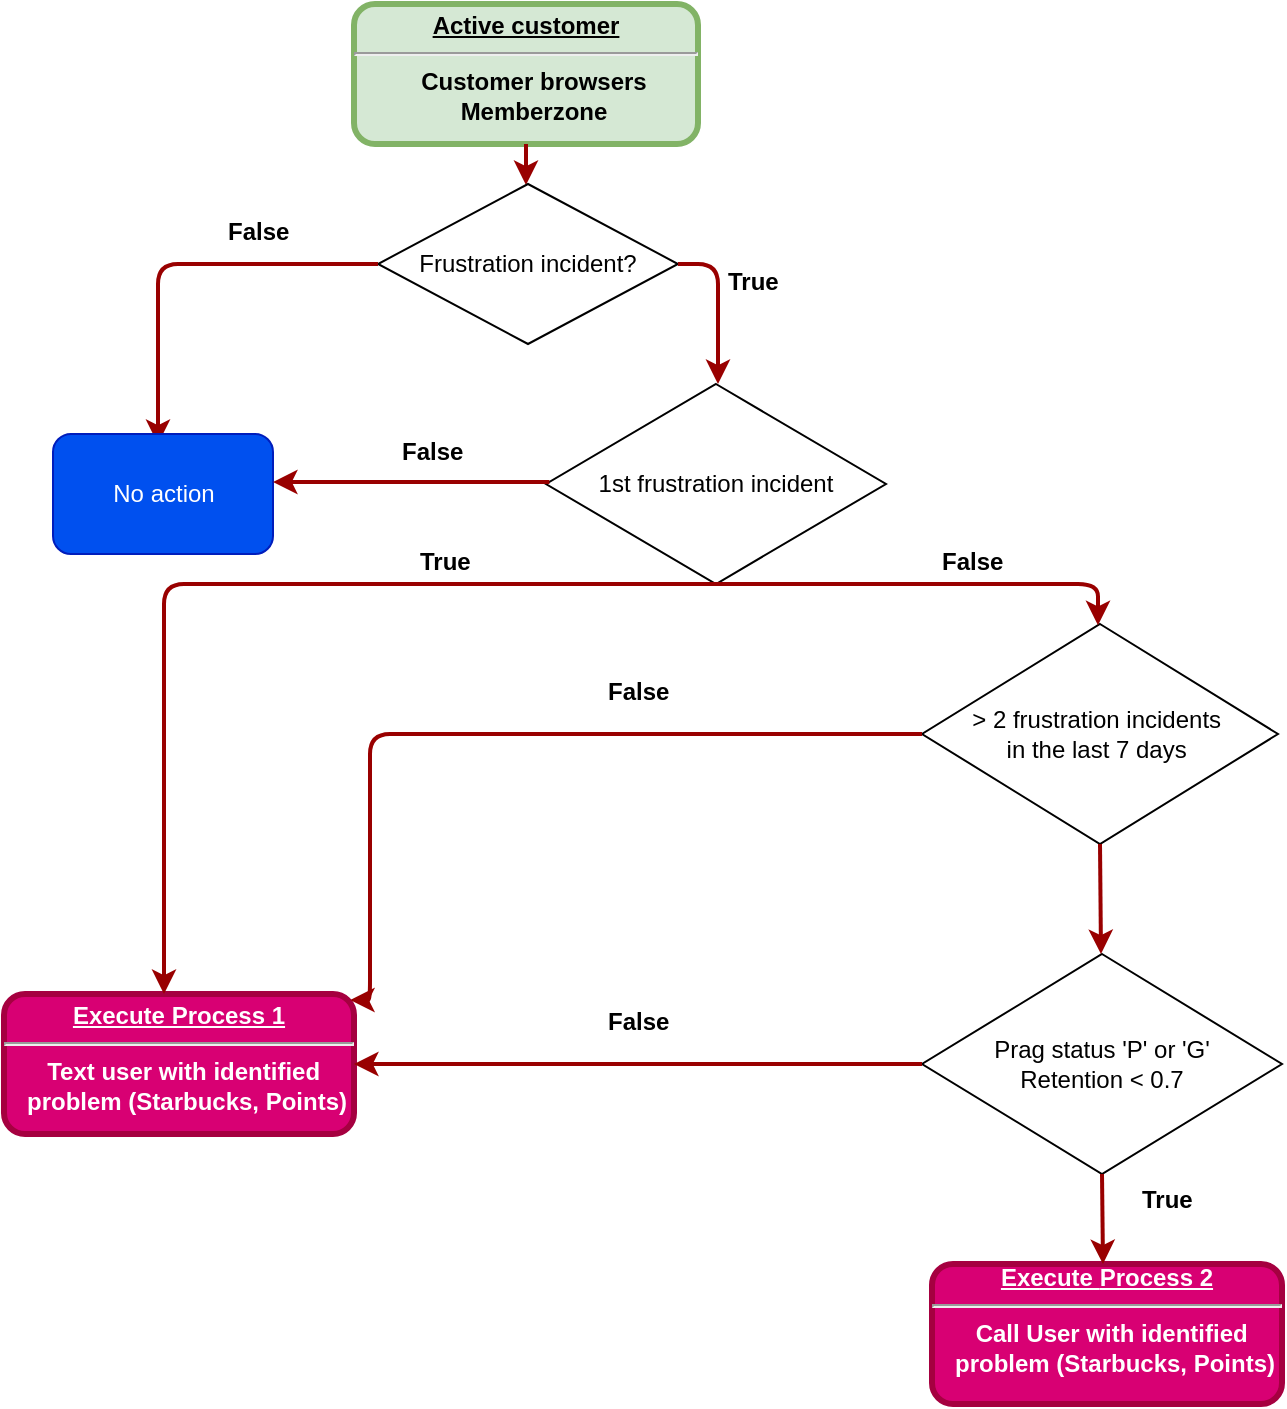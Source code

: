 <mxfile version="10.8.7" type="github"><diagram id="HJ_LFtUwl8ji8SuTWvyx" name="Page-1"><mxGraphModel dx="1640" dy="853" grid="1" gridSize="10" guides="1" tooltips="1" connect="1" arrows="1" fold="1" page="1" pageScale="1" pageWidth="850" pageHeight="1100" math="0" shadow="0"><root><mxCell id="0"/><mxCell id="1" parent="0"/><mxCell id="HkXsLubYcZrrkYu5ScqH-1" value="&lt;p style=&quot;margin: 0px ; margin-top: 4px ; text-align: center ; text-decoration: underline&quot;&gt;&lt;strong&gt;Active customer&lt;br&gt;&lt;/strong&gt;&lt;/p&gt;&lt;hr&gt;&lt;p style=&quot;margin: 0px ; margin-left: 8px&quot;&gt;Customer browsers&lt;/p&gt;&lt;p style=&quot;margin: 0px ; margin-left: 8px&quot;&gt;Memberzone&lt;/p&gt;" style="verticalAlign=middle;align=center;overflow=fill;fontSize=12;fontFamily=Helvetica;html=1;rounded=1;fontStyle=1;strokeWidth=3;fillColor=#d5e8d4;strokeColor=#82b366;" parent="1" vertex="1"><mxGeometry x="268" y="110" width="172" height="70" as="geometry"/></mxCell><mxCell id="HkXsLubYcZrrkYu5ScqH-2" value="" style="edgeStyle=elbowEdgeStyle;elbow=horizontal;strokeColor=#990000;strokeWidth=2;exitX=0.5;exitY=1;exitDx=0;exitDy=0;" parent="1" target="HkXsLubYcZrrkYu5ScqH-3" edge="1" source="HkXsLubYcZrrkYu5ScqH-1"><mxGeometry width="100" height="100" relative="1" as="geometry"><mxPoint x="355" y="180" as="sourcePoint"/><mxPoint x="350" y="197" as="targetPoint"/><Array as="points"/></mxGeometry></mxCell><mxCell id="HkXsLubYcZrrkYu5ScqH-3" value="Frustration incident?&lt;br&gt;" style="rhombus;whiteSpace=wrap;html=1;" parent="1" vertex="1"><mxGeometry x="280" y="200" width="150" height="80" as="geometry"/></mxCell><mxCell id="HkXsLubYcZrrkYu5ScqH-4" value="" style="edgeStyle=elbowEdgeStyle;elbow=horizontal;strokeColor=#990000;strokeWidth=2;entryX=0.477;entryY=0.083;entryDx=0;entryDy=0;entryPerimeter=0;" parent="1" edge="1" target="HkXsLubYcZrrkYu5ScqH-8"><mxGeometry width="100" height="100" relative="1" as="geometry"><mxPoint x="280" y="240" as="sourcePoint"/><mxPoint x="170" y="320" as="targetPoint"/><Array as="points"><mxPoint x="170" y="225"/></Array></mxGeometry></mxCell><mxCell id="HkXsLubYcZrrkYu5ScqH-5" value="" style="edgeStyle=elbowEdgeStyle;elbow=horizontal;strokeColor=#990000;strokeWidth=2;exitX=1;exitY=0.5;exitDx=0;exitDy=0;" parent="1" edge="1" source="HkXsLubYcZrrkYu5ScqH-3"><mxGeometry width="100" height="100" relative="1" as="geometry"><mxPoint x="440" y="240" as="sourcePoint"/><mxPoint x="450" y="300" as="targetPoint"/><Array as="points"><mxPoint x="450" y="280"/></Array></mxGeometry></mxCell><mxCell id="HkXsLubYcZrrkYu5ScqH-6" value="&lt;b&gt;False&lt;br&gt;&lt;/b&gt;&lt;br&gt;" style="text;html=1;" parent="1" vertex="1"><mxGeometry x="202.5" y="210" width="55" height="30" as="geometry"/></mxCell><mxCell id="HkXsLubYcZrrkYu5ScqH-7" value="&lt;b&gt;True&lt;br&gt;&lt;/b&gt;&lt;br&gt;" style="text;html=1;" parent="1" vertex="1"><mxGeometry x="452.5" y="235" width="55" height="30" as="geometry"/></mxCell><mxCell id="HkXsLubYcZrrkYu5ScqH-8" value="No action" style="rounded=1;whiteSpace=wrap;html=1;fillColor=#0050ef;strokeColor=#001DBC;fontColor=#ffffff;" parent="1" vertex="1"><mxGeometry x="117.5" y="325" width="110" height="60" as="geometry"/></mxCell><mxCell id="HkXsLubYcZrrkYu5ScqH-10" value="&amp;gt; 2 frustration incidents&amp;nbsp;&lt;br&gt;in the last 7 days&amp;nbsp;&lt;br&gt;" style="rhombus;whiteSpace=wrap;html=1;" parent="1" vertex="1"><mxGeometry x="552" y="420" width="178" height="110" as="geometry"/></mxCell><mxCell id="JZOxCMdPtdzq9eGYmJcL-3" value="&lt;b&gt;False&lt;br&gt;&lt;/b&gt;&lt;br&gt;" style="text;html=1;" vertex="1" parent="1"><mxGeometry x="290" y="320" width="55" height="30" as="geometry"/></mxCell><mxCell id="JZOxCMdPtdzq9eGYmJcL-15" value="&lt;p style=&quot;margin: 0px ; margin-top: 4px ; text-align: center ; text-decoration: underline&quot;&gt;&lt;strong&gt;Execute Process 1&lt;br&gt;&lt;/strong&gt;&lt;/p&gt;&lt;hr&gt;&lt;p style=&quot;margin: 0px ; margin-left: 8px&quot;&gt;Text user with identified&amp;nbsp;&lt;/p&gt;&lt;p style=&quot;margin: 0px ; margin-left: 8px&quot;&gt;problem (Starbucks, Points)&lt;/p&gt;" style="verticalAlign=middle;align=center;overflow=fill;fontSize=12;fontFamily=Helvetica;html=1;rounded=1;fontStyle=1;strokeWidth=3;fillColor=#d80073;strokeColor=#A50040;fontColor=#ffffff;" vertex="1" parent="1"><mxGeometry x="93" y="605" width="175" height="70" as="geometry"/></mxCell><mxCell id="JZOxCMdPtdzq9eGYmJcL-17" value="&lt;u&gt;Execute&amp;nbsp;&lt;strong&gt;Process 2&lt;/strong&gt;&lt;br&gt;&lt;/u&gt;&lt;hr&gt;&lt;p style=&quot;margin: 0px ; margin-left: 8px&quot;&gt;Call User with identified&amp;nbsp;&lt;/p&gt;&lt;p style=&quot;margin: 0px ; margin-left: 8px&quot;&gt;problem (Starbucks, Points)&lt;/p&gt;" style="verticalAlign=middle;align=center;overflow=fill;fontSize=12;fontFamily=Helvetica;html=1;rounded=1;fontStyle=1;strokeWidth=3;fillColor=#d80073;strokeColor=#A50040;fontColor=#ffffff;" vertex="1" parent="1"><mxGeometry x="557" y="740" width="175" height="70" as="geometry"/></mxCell><mxCell id="JZOxCMdPtdzq9eGYmJcL-25" value="Prag status 'P' or 'G'&lt;br&gt;Retention &amp;lt; 0.7&lt;br&gt;" style="rhombus;whiteSpace=wrap;html=1;" vertex="1" parent="1"><mxGeometry x="552" y="585" width="180" height="110" as="geometry"/></mxCell><mxCell id="JZOxCMdPtdzq9eGYmJcL-30" value="" style="edgeStyle=elbowEdgeStyle;elbow=horizontal;strokeColor=#990000;strokeWidth=2;entryX=1;entryY=0.5;entryDx=0;entryDy=0;exitX=0;exitY=0.5;exitDx=0;exitDy=0;" edge="1" parent="1" source="JZOxCMdPtdzq9eGYmJcL-25" target="JZOxCMdPtdzq9eGYmJcL-15"><mxGeometry width="100" height="100" relative="1" as="geometry"><mxPoint x="555" y="605" as="sourcePoint"/><mxPoint x="270" y="660" as="targetPoint"/><Array as="points"><mxPoint x="510" y="595"/><mxPoint x="510" y="595"/></Array></mxGeometry></mxCell><mxCell id="JZOxCMdPtdzq9eGYmJcL-44" value="1st frustration incident&lt;br&gt;" style="rhombus;whiteSpace=wrap;html=1;" vertex="1" parent="1"><mxGeometry x="364" y="300" width="170" height="100" as="geometry"/></mxCell><mxCell id="JZOxCMdPtdzq9eGYmJcL-47" value="" style="edgeStyle=elbowEdgeStyle;elbow=horizontal;strokeColor=#990000;strokeWidth=2;" edge="1" parent="1" target="JZOxCMdPtdzq9eGYmJcL-15"><mxGeometry width="100" height="100" relative="1" as="geometry"><mxPoint x="450" y="400" as="sourcePoint"/><mxPoint x="120" y="500" as="targetPoint"/><Array as="points"><mxPoint x="173" y="600"/><mxPoint x="260" y="520"/><mxPoint x="440" y="440"/><mxPoint x="360" y="470"/><mxPoint x="270" y="470"/></Array></mxGeometry></mxCell><mxCell id="JZOxCMdPtdzq9eGYmJcL-62" value="" style="edgeStyle=elbowEdgeStyle;elbow=horizontal;strokeColor=#990000;strokeWidth=2;exitX=0.5;exitY=1;exitDx=0;exitDy=0;" edge="1" parent="1" source="JZOxCMdPtdzq9eGYmJcL-44" target="HkXsLubYcZrrkYu5ScqH-10"><mxGeometry width="100" height="100" relative="1" as="geometry"><mxPoint x="450" y="422" as="sourcePoint"/><mxPoint x="640" y="430" as="targetPoint"/><Array as="points"><mxPoint x="640" y="410"/></Array></mxGeometry></mxCell><mxCell id="JZOxCMdPtdzq9eGYmJcL-66" value="" style="edgeStyle=elbowEdgeStyle;elbow=horizontal;strokeColor=#990000;strokeWidth=2;" edge="1" parent="1" source="JZOxCMdPtdzq9eGYmJcL-44" target="HkXsLubYcZrrkYu5ScqH-8"><mxGeometry width="100" height="100" relative="1" as="geometry"><mxPoint x="360" y="349" as="sourcePoint"/><mxPoint x="280" y="349" as="targetPoint"/><Array as="points"><mxPoint x="310" y="349"/><mxPoint x="340" y="434"/></Array></mxGeometry></mxCell><mxCell id="JZOxCMdPtdzq9eGYmJcL-71" value="&lt;b&gt;True&lt;/b&gt;&lt;br&gt;" style="text;html=1;" vertex="1" parent="1"><mxGeometry x="299" y="375" width="55" height="30" as="geometry"/></mxCell><mxCell id="JZOxCMdPtdzq9eGYmJcL-72" value="" style="edgeStyle=elbowEdgeStyle;elbow=horizontal;strokeColor=#990000;strokeWidth=2;entryX=0.989;entryY=0.043;entryDx=0;entryDy=0;entryPerimeter=0;exitX=0;exitY=0.5;exitDx=0;exitDy=0;" edge="1" parent="1" source="HkXsLubYcZrrkYu5ScqH-10" target="JZOxCMdPtdzq9eGYmJcL-15"><mxGeometry width="100" height="100" relative="1" as="geometry"><mxPoint x="552" y="470" as="sourcePoint"/><mxPoint x="276" y="670" as="targetPoint"/><Array as="points"><mxPoint x="276" y="670"/><mxPoint x="363" y="590"/><mxPoint x="543" y="510"/><mxPoint x="463" y="540"/><mxPoint x="373" y="540"/></Array></mxGeometry></mxCell><mxCell id="JZOxCMdPtdzq9eGYmJcL-73" value="&lt;b&gt;False&lt;br&gt;&lt;/b&gt;&lt;br&gt;" style="text;html=1;" vertex="1" parent="1"><mxGeometry x="393" y="440" width="55" height="30" as="geometry"/></mxCell><mxCell id="JZOxCMdPtdzq9eGYmJcL-74" value="&lt;b&gt;False&lt;br&gt;&lt;/b&gt;&lt;br&gt;" style="text;html=1;" vertex="1" parent="1"><mxGeometry x="393" y="605" width="55" height="30" as="geometry"/></mxCell><mxCell id="JZOxCMdPtdzq9eGYmJcL-79" value="" style="edgeStyle=elbowEdgeStyle;elbow=horizontal;strokeColor=#990000;strokeWidth=2;entryX=0.5;entryY=0;entryDx=0;entryDy=0;" edge="1" parent="1" target="JZOxCMdPtdzq9eGYmJcL-25"><mxGeometry width="100" height="100" relative="1" as="geometry"><mxPoint x="641" y="530" as="sourcePoint"/><mxPoint x="641" y="560" as="targetPoint"/><Array as="points"/></mxGeometry></mxCell><mxCell id="JZOxCMdPtdzq9eGYmJcL-87" value="" style="edgeStyle=elbowEdgeStyle;elbow=horizontal;strokeColor=#990000;strokeWidth=2;entryX=0.5;entryY=0;entryDx=0;entryDy=0;exitX=0.5;exitY=1;exitDx=0;exitDy=0;" edge="1" parent="1" source="JZOxCMdPtdzq9eGYmJcL-25"><mxGeometry width="100" height="100" relative="1" as="geometry"><mxPoint x="643" y="700" as="sourcePoint"/><mxPoint x="642.5" y="740" as="targetPoint"/><Array as="points"/></mxGeometry></mxCell><mxCell id="JZOxCMdPtdzq9eGYmJcL-89" value="&lt;b&gt;True&lt;/b&gt;&lt;br&gt;" style="text;html=1;" vertex="1" parent="1"><mxGeometry x="660" y="694" width="55" height="30" as="geometry"/></mxCell><mxCell id="JZOxCMdPtdzq9eGYmJcL-90" value="&lt;b&gt;False&lt;br&gt;&lt;/b&gt;&lt;br&gt;" style="text;html=1;" vertex="1" parent="1"><mxGeometry x="560" y="375" width="55" height="30" as="geometry"/></mxCell></root></mxGraphModel></diagram><diagram id="5cclilWATLiju4T8hOai" name="Page-2"><mxGraphModel dx="2490" dy="853" grid="1" gridSize="10" guides="1" tooltips="1" connect="1" arrows="1" fold="1" page="1" pageScale="1" pageWidth="850" pageHeight="1100" math="0" shadow="0"><root><mxCell id="a_pxf7I_R7INaxNgB4ND-0"/><mxCell id="a_pxf7I_R7INaxNgB4ND-1" parent="a_pxf7I_R7INaxNgB4ND-0"/><mxCell id="GuSnRpa8NsFhtWB5ZJni-0" value="&lt;p style=&quot;margin: 0px ; margin-top: 4px ; text-align: center ; text-decoration: underline&quot;&gt;&lt;strong&gt;Active customer&lt;br&gt;&lt;/strong&gt;&lt;/p&gt;&lt;hr&gt;&lt;p style=&quot;margin: 0px ; margin-left: 8px&quot;&gt;Customer browsers&lt;/p&gt;&lt;p style=&quot;margin: 0px ; margin-left: 8px&quot;&gt;Memberzone&lt;/p&gt;" style="verticalAlign=middle;align=center;overflow=fill;fontSize=12;fontFamily=Helvetica;html=1;rounded=1;fontStyle=1;strokeWidth=3;fillColor=#d5e8d4;strokeColor=#82b366;" vertex="1" parent="a_pxf7I_R7INaxNgB4ND-1"><mxGeometry x="268" y="110" width="172" height="70" as="geometry"/></mxCell><mxCell id="GuSnRpa8NsFhtWB5ZJni-1" value="" style="edgeStyle=elbowEdgeStyle;elbow=horizontal;strokeColor=#990000;strokeWidth=2;exitX=0.5;exitY=1;exitDx=0;exitDy=0;" edge="1" parent="a_pxf7I_R7INaxNgB4ND-1" source="GuSnRpa8NsFhtWB5ZJni-0" target="GuSnRpa8NsFhtWB5ZJni-2"><mxGeometry width="100" height="100" relative="1" as="geometry"><mxPoint x="355" y="180" as="sourcePoint"/><mxPoint x="350" y="197" as="targetPoint"/><Array as="points"/></mxGeometry></mxCell><mxCell id="GuSnRpa8NsFhtWB5ZJni-2" value="Frustration incident?&lt;br&gt;" style="rhombus;whiteSpace=wrap;html=1;" vertex="1" parent="a_pxf7I_R7INaxNgB4ND-1"><mxGeometry x="280" y="200" width="150" height="80" as="geometry"/></mxCell><mxCell id="GuSnRpa8NsFhtWB5ZJni-3" value="" style="edgeStyle=elbowEdgeStyle;elbow=horizontal;strokeColor=#990000;strokeWidth=2;entryX=1;entryY=0.5;entryDx=0;entryDy=0;" edge="1" parent="a_pxf7I_R7INaxNgB4ND-1" target="GuSnRpa8NsFhtWB5ZJni-7"><mxGeometry width="100" height="100" relative="1" as="geometry"><mxPoint x="280" y="240" as="sourcePoint"/><mxPoint x="170" y="320" as="targetPoint"/><Array as="points"><mxPoint x="230" y="240"/></Array></mxGeometry></mxCell><mxCell id="GuSnRpa8NsFhtWB5ZJni-5" value="&lt;b&gt;False&lt;br&gt;&lt;/b&gt;&lt;br&gt;" style="text;html=1;" vertex="1" parent="a_pxf7I_R7INaxNgB4ND-1"><mxGeometry x="202.5" y="210" width="55" height="30" as="geometry"/></mxCell><mxCell id="GuSnRpa8NsFhtWB5ZJni-7" value="No action" style="rounded=1;whiteSpace=wrap;html=1;fillColor=#0050ef;strokeColor=#001DBC;fontColor=#ffffff;" vertex="1" parent="a_pxf7I_R7INaxNgB4ND-1"><mxGeometry x="70" y="210" width="110" height="60" as="geometry"/></mxCell><mxCell id="GuSnRpa8NsFhtWB5ZJni-8" value="&amp;gt; 2 frustration incidents&amp;nbsp;&lt;br&gt;in the last 7 days&amp;nbsp;&lt;br&gt;" style="rhombus;whiteSpace=wrap;html=1;" vertex="1" parent="a_pxf7I_R7INaxNgB4ND-1"><mxGeometry x="265" y="457" width="178" height="110" as="geometry"/></mxCell><mxCell id="GuSnRpa8NsFhtWB5ZJni-9" value="&lt;b&gt;False&lt;br&gt;&lt;/b&gt;&lt;br&gt;" style="text;html=1;" vertex="1" parent="a_pxf7I_R7INaxNgB4ND-1"><mxGeometry x="207" y="482" width="55" height="30" as="geometry"/></mxCell><mxCell id="GuSnRpa8NsFhtWB5ZJni-11" value="&lt;u&gt;Execute&amp;nbsp;&lt;strong&gt;Process 2&lt;/strong&gt;&lt;br&gt;&lt;/u&gt;&lt;hr&gt;&lt;p style=&quot;margin: 0px ; margin-left: 8px&quot;&gt;Call User with identified&amp;nbsp;&lt;/p&gt;&lt;p style=&quot;margin: 0px ; margin-left: 8px&quot;&gt;problem (Starbucks, Points)&lt;/p&gt;" style="verticalAlign=middle;align=center;overflow=fill;fontSize=12;fontFamily=Helvetica;html=1;rounded=1;fontStyle=1;strokeWidth=3;fillColor=#d80073;strokeColor=#A50040;fontColor=#ffffff;" vertex="1" parent="a_pxf7I_R7INaxNgB4ND-1"><mxGeometry x="674.5" y="864" width="175" height="70" as="geometry"/></mxCell><mxCell id="GuSnRpa8NsFhtWB5ZJni-12" value="Prag status 'P' or 'G'&lt;br&gt;Retention &amp;lt; 0.7&lt;br&gt;" style="rhombus;whiteSpace=wrap;html=1;" vertex="1" parent="a_pxf7I_R7INaxNgB4ND-1"><mxGeometry x="262" y="754.5" width="180" height="110" as="geometry"/></mxCell><mxCell id="Crtkb5QmQYVp-McWswbW-6" value="" style="edgeStyle=orthogonalEdgeStyle;rounded=0;orthogonalLoop=1;jettySize=auto;html=1;" edge="1" parent="a_pxf7I_R7INaxNgB4ND-1" source="GuSnRpa8NsFhtWB5ZJni-14" target="GuSnRpa8NsFhtWB5ZJni-8"><mxGeometry relative="1" as="geometry"/></mxCell><mxCell id="GuSnRpa8NsFhtWB5ZJni-14" value="1st frustration &lt;br&gt;incident&lt;br&gt;" style="rhombus;whiteSpace=wrap;html=1;" vertex="1" parent="a_pxf7I_R7INaxNgB4ND-1"><mxGeometry x="270" y="318.5" width="170" height="100" as="geometry"/></mxCell><mxCell id="GuSnRpa8NsFhtWB5ZJni-16" value="" style="edgeStyle=elbowEdgeStyle;elbow=horizontal;strokeColor=#990000;strokeWidth=2;exitX=0.5;exitY=1;exitDx=0;exitDy=0;" edge="1" parent="a_pxf7I_R7INaxNgB4ND-1" source="GuSnRpa8NsFhtWB5ZJni-14"><mxGeometry width="100" height="100" relative="1" as="geometry"><mxPoint x="411" y="429.5" as="sourcePoint"/><mxPoint x="355" y="460" as="targetPoint"/><Array as="points"><mxPoint x="355" y="430"/><mxPoint x="601" y="417.5"/></Array></mxGeometry></mxCell><mxCell id="GuSnRpa8NsFhtWB5ZJni-19" value="" style="edgeStyle=elbowEdgeStyle;elbow=horizontal;strokeColor=#990000;strokeWidth=2;exitX=0;exitY=0.5;exitDx=0;exitDy=0;entryX=0.918;entryY=0.445;entryDx=0;entryDy=0;entryPerimeter=0;" edge="1" parent="a_pxf7I_R7INaxNgB4ND-1" source="GuSnRpa8NsFhtWB5ZJni-8" target="brKfB32UNnY8UqYjV5r6-8"><mxGeometry width="100" height="100" relative="1" as="geometry"><mxPoint x="524" y="459" as="sourcePoint"/><mxPoint x="210" y="514" as="targetPoint"/><Array as="points"><mxPoint x="220" y="500"/><mxPoint x="435" y="529"/><mxPoint x="345" y="529"/></Array></mxGeometry></mxCell><mxCell id="GuSnRpa8NsFhtWB5ZJni-21" value="&lt;b&gt;False&lt;br&gt;&lt;/b&gt;&lt;br&gt;" style="text;html=1;" vertex="1" parent="a_pxf7I_R7INaxNgB4ND-1"><mxGeometry x="202.5" y="770" width="50" height="30" as="geometry"/></mxCell><mxCell id="GuSnRpa8NsFhtWB5ZJni-23" value="" style="edgeStyle=elbowEdgeStyle;elbow=horizontal;strokeColor=#990000;strokeWidth=2;exitX=0;exitY=0.5;exitDx=0;exitDy=0;entryX=1;entryY=0.5;entryDx=0;entryDy=0;" edge="1" parent="a_pxf7I_R7INaxNgB4ND-1" source="GuSnRpa8NsFhtWB5ZJni-12" target="uRm5FZzrnVYny0m6Wrpf-0"><mxGeometry width="100" height="100" relative="1" as="geometry"><mxPoint x="594" y="932" as="sourcePoint"/><mxPoint x="594" y="952" as="targetPoint"/><Array as="points"><mxPoint x="250" y="790"/><mxPoint x="240" y="790"/></Array></mxGeometry></mxCell><mxCell id="GuSnRpa8NsFhtWB5ZJni-25" value="&lt;b&gt;True&lt;/b&gt;&lt;br&gt;" style="text;html=1;" vertex="1" parent="a_pxf7I_R7INaxNgB4ND-1"><mxGeometry x="459.5" y="338.5" width="55" height="30" as="geometry"/></mxCell><mxCell id="uRm5FZzrnVYny0m6Wrpf-0" value="&lt;p style=&quot;margin: 0px ; margin-top: 4px ; text-align: center ; text-decoration: underline&quot;&gt;&lt;strong&gt;Execute Process 1&lt;br&gt;&lt;/strong&gt;&lt;/p&gt;&lt;hr&gt;&lt;p style=&quot;margin: 0px ; margin-left: 8px&quot;&gt;Text user with identified&amp;nbsp;&lt;/p&gt;&lt;p style=&quot;margin: 0px ; margin-left: 8px&quot;&gt;problem (Starbucks, Points)&lt;/p&gt;" style="verticalAlign=middle;align=center;overflow=fill;fontSize=12;fontFamily=Helvetica;html=1;rounded=1;fontStyle=1;strokeWidth=3;fillColor=#d80073;strokeColor=#A50040;fontColor=#ffffff;" vertex="1" parent="a_pxf7I_R7INaxNgB4ND-1"><mxGeometry x="-0.5" y="774.5" width="175" height="70" as="geometry"/></mxCell><mxCell id="brKfB32UNnY8UqYjV5r6-0" value="&lt;p style=&quot;margin: 0px ; margin-top: 4px ; text-align: center ; text-decoration: underline&quot;&gt;&lt;strong&gt;Execute Process 1&lt;br&gt;&lt;/strong&gt;&lt;/p&gt;&lt;hr&gt;&lt;p style=&quot;margin: 0px ; margin-left: 8px&quot;&gt;Text user with&lt;/p&gt;&lt;p style=&quot;margin: 0px ; margin-left: 8px&quot;&gt;&amp;nbsp;identified&amp;nbsp;&amp;nbsp;&lt;span&gt;problem&amp;nbsp;&lt;/span&gt;&lt;/p&gt;&lt;p style=&quot;margin: 0px ; margin-left: 8px&quot;&gt;&lt;span&gt;(Starbucks, Points)&lt;/span&gt;&lt;/p&gt;" style="verticalAlign=middle;align=center;overflow=fill;fontSize=12;fontFamily=Helvetica;html=1;rounded=1;fontStyle=1;strokeWidth=3;fillColor=#d80073;strokeColor=#A50040;fontColor=#ffffff;" vertex="1" parent="a_pxf7I_R7INaxNgB4ND-1"><mxGeometry x="683" y="410" width="137" height="111" as="geometry"/></mxCell><mxCell id="brKfB32UNnY8UqYjV5r6-1" value="" style="edgeStyle=elbowEdgeStyle;elbow=horizontal;strokeColor=#990000;strokeWidth=2;entryX=0;entryY=0.5;entryDx=0;entryDy=0;" edge="1" parent="a_pxf7I_R7INaxNgB4ND-1" target="Crtkb5QmQYVp-McWswbW-24"><mxGeometry width="100" height="100" relative="1" as="geometry"><mxPoint x="440" y="368.5" as="sourcePoint"/><mxPoint x="530" y="368" as="targetPoint"/><Array as="points"/></mxGeometry></mxCell><mxCell id="brKfB32UNnY8UqYjV5r6-8" value="&amp;gt;4-5 texts/calls&lt;br&gt;sent this month&lt;br&gt;" style="rhombus;whiteSpace=wrap;html=1;" vertex="1" parent="a_pxf7I_R7INaxNgB4ND-1"><mxGeometry x="40" y="469" width="140" height="96" as="geometry"/></mxCell><mxCell id="Crtkb5QmQYVp-McWswbW-8" value="" style="edgeStyle=elbowEdgeStyle;elbow=horizontal;strokeColor=#990000;strokeWidth=2;" edge="1" parent="a_pxf7I_R7INaxNgB4ND-1"><mxGeometry width="100" height="100" relative="1" as="geometry"><mxPoint x="355" y="280" as="sourcePoint"/><mxPoint x="355" y="319.5" as="targetPoint"/><Array as="points"><mxPoint x="355" y="289.5"/><mxPoint x="601" y="277"/></Array></mxGeometry></mxCell><mxCell id="Crtkb5QmQYVp-McWswbW-11" value="&lt;b&gt;False&lt;br&gt;&lt;/b&gt;&lt;br&gt;" style="text;html=1;" vertex="1" parent="a_pxf7I_R7INaxNgB4ND-1"><mxGeometry x="280" y="427" width="55" height="30" as="geometry"/></mxCell><mxCell id="Crtkb5QmQYVp-McWswbW-12" value="No action" style="rounded=1;whiteSpace=wrap;html=1;fillColor=#0050ef;strokeColor=#001DBC;fontColor=#ffffff;" vertex="1" parent="a_pxf7I_R7INaxNgB4ND-1"><mxGeometry x="70" y="645" width="110" height="60" as="geometry"/></mxCell><mxCell id="Crtkb5QmQYVp-McWswbW-14" value="&lt;b&gt;True&lt;/b&gt;&lt;br&gt;" style="text;html=1;" vertex="1" parent="a_pxf7I_R7INaxNgB4ND-1"><mxGeometry x="388" y="280" width="55" height="30" as="geometry"/></mxCell><mxCell id="Crtkb5QmQYVp-McWswbW-15" value="" style="edgeStyle=elbowEdgeStyle;elbow=horizontal;strokeColor=#990000;strokeWidth=2;" edge="1" parent="a_pxf7I_R7INaxNgB4ND-1" target="Crtkb5QmQYVp-McWswbW-12"><mxGeometry width="100" height="100" relative="1" as="geometry"><mxPoint x="111" y="561.5" as="sourcePoint"/><mxPoint x="140" y="680" as="targetPoint"/><Array as="points"><mxPoint x="110" y="611.5"/></Array></mxGeometry></mxCell><mxCell id="Crtkb5QmQYVp-McWswbW-16" value="" style="edgeStyle=elbowEdgeStyle;elbow=horizontal;strokeColor=#990000;strokeWidth=2;exitX=0;exitY=0.5;exitDx=0;exitDy=0;entryX=0.171;entryY=-0.034;entryDx=0;entryDy=0;entryPerimeter=0;" edge="1" parent="a_pxf7I_R7INaxNgB4ND-1" source="brKfB32UNnY8UqYjV5r6-8" target="uRm5FZzrnVYny0m6Wrpf-0"><mxGeometry width="100" height="100" relative="1" as="geometry"><mxPoint x="71" y="540" as="sourcePoint"/><mxPoint x="30" y="650" as="targetPoint"/><Array as="points"><mxPoint x="30" y="520"/></Array></mxGeometry></mxCell><mxCell id="Crtkb5QmQYVp-McWswbW-21" value="&lt;b&gt;True&lt;/b&gt;&lt;br&gt;" style="text;html=1;" vertex="1" parent="a_pxf7I_R7INaxNgB4ND-1"><mxGeometry x="120" y="580" width="55" height="30" as="geometry"/></mxCell><mxCell id="Crtkb5QmQYVp-McWswbW-22" value="&lt;b&gt;False&lt;br&gt;&lt;/b&gt;&lt;br&gt;" style="text;html=1;" vertex="1" parent="a_pxf7I_R7INaxNgB4ND-1"><mxGeometry x="32.5" y="575" width="55" height="30" as="geometry"/></mxCell><mxCell id="Crtkb5QmQYVp-McWswbW-24" value="&amp;gt;4-5 texts/calls&lt;br&gt;sent this month&lt;br&gt;" style="rhombus;whiteSpace=wrap;html=1;" vertex="1" parent="a_pxf7I_R7INaxNgB4ND-1"><mxGeometry x="525.5" y="320.5" width="140" height="96" as="geometry"/></mxCell><mxCell id="Crtkb5QmQYVp-McWswbW-25" value="No action" style="rounded=1;whiteSpace=wrap;html=1;fillColor=#0050ef;strokeColor=#001DBC;fontColor=#ffffff;" vertex="1" parent="a_pxf7I_R7INaxNgB4ND-1"><mxGeometry x="677" y="225" width="110" height="60" as="geometry"/></mxCell><mxCell id="Crtkb5QmQYVp-McWswbW-26" value="&lt;b&gt;True&lt;/b&gt;&lt;br&gt;" style="text;html=1;" vertex="1" parent="a_pxf7I_R7INaxNgB4ND-1"><mxGeometry x="600.5" y="220" width="55" height="40" as="geometry"/></mxCell><mxCell id="Crtkb5QmQYVp-McWswbW-27" value="" style="edgeStyle=elbowEdgeStyle;elbow=horizontal;strokeColor=#990000;strokeWidth=2;entryX=0;entryY=0.5;entryDx=0;entryDy=0;" edge="1" parent="a_pxf7I_R7INaxNgB4ND-1" source="Crtkb5QmQYVp-McWswbW-24" target="Crtkb5QmQYVp-McWswbW-25"><mxGeometry width="100" height="100" relative="1" as="geometry"><mxPoint x="710" y="370" as="sourcePoint"/><mxPoint x="845" y="367.5" as="targetPoint"/><Array as="points"><mxPoint x="595" y="310"/><mxPoint x="710" y="340"/><mxPoint x="730" y="310"/></Array></mxGeometry></mxCell><mxCell id="Crtkb5QmQYVp-McWswbW-33" value="" style="edgeStyle=elbowEdgeStyle;elbow=horizontal;strokeColor=#990000;strokeWidth=2;exitX=0.5;exitY=1;exitDx=0;exitDy=0;" edge="1" parent="a_pxf7I_R7INaxNgB4ND-1" source="Crtkb5QmQYVp-McWswbW-24" target="brKfB32UNnY8UqYjV5r6-0"><mxGeometry width="100" height="100" relative="1" as="geometry"><mxPoint x="666" y="373" as="sourcePoint"/><mxPoint x="680" y="495" as="targetPoint"/><Array as="points"><mxPoint x="596" y="460"/><mxPoint x="710.5" y="345"/><mxPoint x="730.5" y="315"/></Array></mxGeometry></mxCell><mxCell id="Crtkb5QmQYVp-McWswbW-35" value="&lt;b&gt;False&lt;br&gt;&lt;/b&gt;&lt;br&gt;" style="text;html=1;" vertex="1" parent="a_pxf7I_R7INaxNgB4ND-1"><mxGeometry x="600.5" y="465.5" width="55" height="30" as="geometry"/></mxCell><mxCell id="Xp6SzxNNiNDULgZYF3pT-1" value="" style="edgeStyle=elbowEdgeStyle;elbow=horizontal;strokeColor=#990000;strokeWidth=2;" edge="1" parent="a_pxf7I_R7INaxNgB4ND-1" target="GuSnRpa8NsFhtWB5ZJni-12"><mxGeometry width="100" height="100" relative="1" as="geometry"><mxPoint x="352" y="565" as="sourcePoint"/><mxPoint x="337" y="762" as="targetPoint"/><Array as="points"><mxPoint x="352" y="574.5"/><mxPoint x="598" y="562"/></Array></mxGeometry></mxCell><mxCell id="Xp6SzxNNiNDULgZYF3pT-2" value="&lt;b&gt;True&lt;/b&gt;&lt;br&gt;" style="text;html=1;" vertex="1" parent="a_pxf7I_R7INaxNgB4ND-1"><mxGeometry x="360.5" y="610" width="55" height="30" as="geometry"/></mxCell><mxCell id="Xp6SzxNNiNDULgZYF3pT-7" value="" style="edgeStyle=elbowEdgeStyle;elbow=horizontal;strokeColor=#990000;strokeWidth=2;entryX=0;entryY=0.5;entryDx=0;entryDy=0;" edge="1" parent="a_pxf7I_R7INaxNgB4ND-1" target="Xp6SzxNNiNDULgZYF3pT-10"><mxGeometry width="100" height="100" relative="1" as="geometry"><mxPoint x="440" y="810.0" as="sourcePoint"/><mxPoint x="525.294" y="809.676" as="targetPoint"/><Array as="points"/></mxGeometry></mxCell><mxCell id="Xp6SzxNNiNDULgZYF3pT-9" value="&lt;b&gt;True&lt;/b&gt;&lt;br&gt;" style="text;html=1;" vertex="1" parent="a_pxf7I_R7INaxNgB4ND-1"><mxGeometry x="443" y="770" width="37" height="30" as="geometry"/></mxCell><mxCell id="Xp6SzxNNiNDULgZYF3pT-10" value="&amp;gt;4-5 texts/calls&lt;br&gt;sent this month&lt;br&gt;" style="rhombus;whiteSpace=wrap;html=1;" vertex="1" parent="a_pxf7I_R7INaxNgB4ND-1"><mxGeometry x="516" y="761.5" width="140" height="96" as="geometry"/></mxCell><mxCell id="Xp6SzxNNiNDULgZYF3pT-11" value="No action" style="rounded=1;whiteSpace=wrap;html=1;fillColor=#0050ef;strokeColor=#001DBC;fontColor=#ffffff;" vertex="1" parent="a_pxf7I_R7INaxNgB4ND-1"><mxGeometry x="669" y="663.5" width="110" height="60" as="geometry"/></mxCell><mxCell id="Xp6SzxNNiNDULgZYF3pT-12" value="&lt;b&gt;True&lt;/b&gt;&lt;br&gt;" style="text;html=1;" vertex="1" parent="a_pxf7I_R7INaxNgB4ND-1"><mxGeometry x="592.5" y="658.5" width="55" height="40" as="geometry"/></mxCell><mxCell id="Xp6SzxNNiNDULgZYF3pT-13" value="" style="edgeStyle=elbowEdgeStyle;elbow=horizontal;strokeColor=#990000;strokeWidth=2;entryX=0;entryY=0.5;entryDx=0;entryDy=0;exitX=0.5;exitY=0;exitDx=0;exitDy=0;" edge="1" parent="a_pxf7I_R7INaxNgB4ND-1" source="Xp6SzxNNiNDULgZYF3pT-10" target="Xp6SzxNNiNDULgZYF3pT-11"><mxGeometry width="100" height="100" relative="1" as="geometry"><mxPoint x="702" y="808.5" as="sourcePoint"/><mxPoint x="837" y="806" as="targetPoint"/><Array as="points"><mxPoint x="587" y="748.5"/><mxPoint x="702" y="778.5"/><mxPoint x="722" y="748.5"/></Array></mxGeometry></mxCell><mxCell id="Xp6SzxNNiNDULgZYF3pT-14" value="" style="edgeStyle=elbowEdgeStyle;elbow=horizontal;strokeColor=#990000;strokeWidth=2;exitX=0.5;exitY=1;exitDx=0;exitDy=0;" edge="1" parent="a_pxf7I_R7INaxNgB4ND-1" source="Xp6SzxNNiNDULgZYF3pT-10"><mxGeometry width="100" height="100" relative="1" as="geometry"><mxPoint x="658" y="811.5" as="sourcePoint"/><mxPoint x="675.0" y="898.5" as="targetPoint"/><Array as="points"><mxPoint x="588" y="898.5"/><mxPoint x="702.5" y="783.5"/><mxPoint x="722.5" y="753.5"/></Array></mxGeometry></mxCell><mxCell id="Xp6SzxNNiNDULgZYF3pT-15" value="&lt;b&gt;False&lt;br&gt;&lt;/b&gt;&lt;br&gt;" style="text;html=1;" vertex="1" parent="a_pxf7I_R7INaxNgB4ND-1"><mxGeometry x="592.5" y="904" width="55" height="30" as="geometry"/></mxCell></root></mxGraphModel></diagram><diagram id="IpPUERoQsHgxGCy2jLjE" name="Page-3"><mxGraphModel dx="1394" dy="725" grid="1" gridSize="10" guides="1" tooltips="1" connect="1" arrows="1" fold="1" page="1" pageScale="1" pageWidth="850" pageHeight="1100" math="0" shadow="0"><root><mxCell id="5IgoZRYseQ27mgXlz62D-0"/><mxCell id="5IgoZRYseQ27mgXlz62D-1" parent="5IgoZRYseQ27mgXlz62D-0"/><mxCell id="IfNL3aJTEK9DkFOCDdFH-0" value="&lt;p style=&quot;margin: 0px ; margin-top: 4px ; text-align: center ; text-decoration: underline&quot;&gt;&lt;strong&gt;Active customer&lt;br&gt;&lt;/strong&gt;&lt;/p&gt;&lt;hr&gt;&lt;p style=&quot;margin: 0px ; margin-left: 8px&quot;&gt;Customer browsers&lt;/p&gt;&lt;p style=&quot;margin: 0px ; margin-left: 8px&quot;&gt;Memberzone&lt;/p&gt;" style="verticalAlign=middle;align=center;overflow=fill;fontSize=12;fontFamily=Helvetica;html=1;rounded=1;fontStyle=1;strokeWidth=3;fillColor=#d5e8d4;strokeColor=#82b366;" vertex="1" parent="5IgoZRYseQ27mgXlz62D-1"><mxGeometry x="268" y="110" width="172" height="70" as="geometry"/></mxCell><mxCell id="IfNL3aJTEK9DkFOCDdFH-1" value="" style="edgeStyle=elbowEdgeStyle;elbow=horizontal;strokeColor=#990000;strokeWidth=2;exitX=0.5;exitY=1;exitDx=0;exitDy=0;" edge="1" parent="5IgoZRYseQ27mgXlz62D-1" source="IfNL3aJTEK9DkFOCDdFH-0" target="IfNL3aJTEK9DkFOCDdFH-2"><mxGeometry width="100" height="100" relative="1" as="geometry"><mxPoint x="355" y="180" as="sourcePoint"/><mxPoint x="350" y="197" as="targetPoint"/><Array as="points"/></mxGeometry></mxCell><mxCell id="IfNL3aJTEK9DkFOCDdFH-2" value="Frustration incident?&lt;br&gt;" style="rhombus;whiteSpace=wrap;html=1;" vertex="1" parent="5IgoZRYseQ27mgXlz62D-1"><mxGeometry x="280" y="200" width="150" height="80" as="geometry"/></mxCell><mxCell id="IfNL3aJTEK9DkFOCDdFH-3" value="" style="edgeStyle=elbowEdgeStyle;elbow=horizontal;strokeColor=#990000;strokeWidth=2;" edge="1" parent="5IgoZRYseQ27mgXlz62D-1"><mxGeometry width="100" height="100" relative="1" as="geometry"><mxPoint x="280" y="240" as="sourcePoint"/><mxPoint x="170" y="320" as="targetPoint"/><Array as="points"><mxPoint x="170" y="225"/></Array></mxGeometry></mxCell><mxCell id="IfNL3aJTEK9DkFOCDdFH-4" value="" style="edgeStyle=elbowEdgeStyle;elbow=horizontal;strokeColor=#990000;strokeWidth=2;exitX=1;exitY=0.5;exitDx=0;exitDy=0;" edge="1" parent="5IgoZRYseQ27mgXlz62D-1" source="IfNL3aJTEK9DkFOCDdFH-2"><mxGeometry width="100" height="100" relative="1" as="geometry"><mxPoint x="440" y="240" as="sourcePoint"/><mxPoint x="450" y="300" as="targetPoint"/><Array as="points"><mxPoint x="450" y="280"/></Array></mxGeometry></mxCell><mxCell id="IfNL3aJTEK9DkFOCDdFH-5" value="&lt;b&gt;False&lt;br&gt;&lt;/b&gt;&lt;br&gt;" style="text;html=1;" vertex="1" parent="5IgoZRYseQ27mgXlz62D-1"><mxGeometry x="202.5" y="210" width="55" height="30" as="geometry"/></mxCell><mxCell id="IfNL3aJTEK9DkFOCDdFH-6" value="&lt;b&gt;True&lt;br&gt;&lt;/b&gt;&lt;br&gt;" style="text;html=1;" vertex="1" parent="5IgoZRYseQ27mgXlz62D-1"><mxGeometry x="452.5" y="235" width="55" height="30" as="geometry"/></mxCell><mxCell id="IfNL3aJTEK9DkFOCDdFH-7" value="No action" style="rounded=1;whiteSpace=wrap;html=1;fillColor=#0050ef;strokeColor=#001DBC;fontColor=#ffffff;" vertex="1" parent="5IgoZRYseQ27mgXlz62D-1"><mxGeometry x="114.5" y="320" width="110" height="60" as="geometry"/></mxCell><mxCell id="IfNL3aJTEK9DkFOCDdFH-8" value="&amp;gt; 2 frustration incidents&amp;nbsp;&lt;br&gt;in the last 7 days&amp;nbsp;&lt;br&gt;" style="rhombus;whiteSpace=wrap;html=1;" vertex="1" parent="5IgoZRYseQ27mgXlz62D-1"><mxGeometry x="332" y="459" width="178" height="110" as="geometry"/></mxCell><mxCell id="IfNL3aJTEK9DkFOCDdFH-9" value="&lt;b&gt;False&lt;br&gt;&lt;/b&gt;&lt;br&gt;" style="text;html=1;" vertex="1" parent="5IgoZRYseQ27mgXlz62D-1"><mxGeometry x="197" y="484" width="55" height="30" as="geometry"/></mxCell><mxCell id="IfNL3aJTEK9DkFOCDdFH-10" value="&lt;u&gt;Execute&amp;nbsp;&lt;strong&gt;Process 2&lt;/strong&gt;&lt;br&gt;&lt;/u&gt;&lt;hr&gt;&lt;p style=&quot;margin: 0px ; margin-left: 8px&quot;&gt;Call User with identified&amp;nbsp;&lt;/p&gt;&lt;p style=&quot;margin: 0px ; margin-left: 8px&quot;&gt;problem (Starbucks, Points)&lt;/p&gt;" style="verticalAlign=middle;align=center;overflow=fill;fontSize=12;fontFamily=Helvetica;html=1;rounded=1;fontStyle=1;strokeWidth=3;fillColor=#d80073;strokeColor=#A50040;fontColor=#ffffff;" vertex="1" parent="5IgoZRYseQ27mgXlz62D-1"><mxGeometry x="337" y="779" width="175" height="70" as="geometry"/></mxCell><mxCell id="IfNL3aJTEK9DkFOCDdFH-11" value="Prag status 'P' or 'G'&lt;br&gt;Retention &amp;lt; 0.7&lt;br&gt;" style="rhombus;whiteSpace=wrap;html=1;" vertex="1" parent="5IgoZRYseQ27mgXlz62D-1"><mxGeometry x="329.5" y="624" width="180" height="110" as="geometry"/></mxCell><mxCell id="IfNL3aJTEK9DkFOCDdFH-12" value="" style="edgeStyle=elbowEdgeStyle;elbow=horizontal;strokeColor=#990000;strokeWidth=2;exitX=0;exitY=0.5;exitDx=0;exitDy=0;" edge="1" parent="5IgoZRYseQ27mgXlz62D-1" source="IfNL3aJTEK9DkFOCDdFH-11"><mxGeometry width="100" height="100" relative="1" as="geometry"><mxPoint x="485" y="673" as="sourcePoint"/><mxPoint x="202" y="679" as="targetPoint"/><Array as="points"><mxPoint x="222" y="679"/><mxPoint x="232" y="689"/><mxPoint x="292" y="689"/><mxPoint x="440" y="663"/></Array></mxGeometry></mxCell><mxCell id="IfNL3aJTEK9DkFOCDdFH-13" value="1st frustration incident&lt;br&gt;" style="rhombus;whiteSpace=wrap;html=1;" vertex="1" parent="5IgoZRYseQ27mgXlz62D-1"><mxGeometry x="364" y="300" width="170" height="100" as="geometry"/></mxCell><mxCell id="IfNL3aJTEK9DkFOCDdFH-14" value="" style="edgeStyle=elbowEdgeStyle;elbow=horizontal;strokeColor=#990000;strokeWidth=2;exitX=0.5;exitY=1;exitDx=0;exitDy=0;" edge="1" parent="5IgoZRYseQ27mgXlz62D-1" source="IfNL3aJTEK9DkFOCDdFH-13" target="IfNL3aJTEK9DkFOCDdFH-8"><mxGeometry width="100" height="100" relative="1" as="geometry"><mxPoint x="450" y="422" as="sourcePoint"/><mxPoint x="440" y="490" as="targetPoint"/><Array as="points"><mxPoint x="449" y="450"/><mxPoint x="640" y="410"/></Array></mxGeometry></mxCell><mxCell id="IfNL3aJTEK9DkFOCDdFH-15" value="" style="edgeStyle=elbowEdgeStyle;elbow=horizontal;strokeColor=#990000;strokeWidth=2;exitX=0;exitY=0.5;exitDx=0;exitDy=0;" edge="1" parent="5IgoZRYseQ27mgXlz62D-1" source="IfNL3aJTEK9DkFOCDdFH-8"><mxGeometry width="100" height="100" relative="1" as="geometry"><mxPoint x="524" y="459" as="sourcePoint"/><mxPoint x="102" y="559" as="targetPoint"/><Array as="points"><mxPoint x="102" y="529"/><mxPoint x="335" y="579"/><mxPoint x="515" y="499"/><mxPoint x="435" y="529"/><mxPoint x="345" y="529"/></Array></mxGeometry></mxCell><mxCell id="IfNL3aJTEK9DkFOCDdFH-16" value="&lt;b&gt;False&lt;br&gt;&lt;/b&gt;&lt;br&gt;" style="text;html=1;" vertex="1" parent="5IgoZRYseQ27mgXlz62D-1"><mxGeometry x="262" y="644" width="50" height="30" as="geometry"/></mxCell><mxCell id="IfNL3aJTEK9DkFOCDdFH-17" value="" style="edgeStyle=elbowEdgeStyle;elbow=horizontal;strokeColor=#990000;strokeWidth=2;entryX=0.5;entryY=0;entryDx=0;entryDy=0;" edge="1" parent="5IgoZRYseQ27mgXlz62D-1" target="IfNL3aJTEK9DkFOCDdFH-11"><mxGeometry width="100" height="100" relative="1" as="geometry"><mxPoint x="421" y="569" as="sourcePoint"/><mxPoint x="420" y="609" as="targetPoint"/><Array as="points"><mxPoint x="420" y="619"/></Array></mxGeometry></mxCell><mxCell id="IfNL3aJTEK9DkFOCDdFH-18" value="" style="edgeStyle=elbowEdgeStyle;elbow=horizontal;strokeColor=#990000;strokeWidth=2;exitX=0.5;exitY=1;exitDx=0;exitDy=0;" edge="1" parent="5IgoZRYseQ27mgXlz62D-1" source="IfNL3aJTEK9DkFOCDdFH-11" target="IfNL3aJTEK9DkFOCDdFH-10"><mxGeometry width="100" height="100" relative="1" as="geometry"><mxPoint x="423" y="739" as="sourcePoint"/><mxPoint x="423" y="759" as="targetPoint"/><Array as="points"/></mxGeometry></mxCell><mxCell id="IfNL3aJTEK9DkFOCDdFH-19" value="&lt;b&gt;True&lt;/b&gt;&lt;br&gt;" style="text;html=1;" vertex="1" parent="5IgoZRYseQ27mgXlz62D-1"><mxGeometry x="440" y="733" width="55" height="30" as="geometry"/></mxCell><mxCell id="IfNL3aJTEK9DkFOCDdFH-20" value="&lt;b&gt;True&lt;/b&gt;&lt;br&gt;" style="text;html=1;" vertex="1" parent="5IgoZRYseQ27mgXlz62D-1"><mxGeometry x="510" y="370" width="55" height="30" as="geometry"/></mxCell><mxCell id="IfNL3aJTEK9DkFOCDdFH-21" value="&lt;b&gt;False&lt;br&gt;&lt;/b&gt;&lt;br&gt;" style="text;html=1;" vertex="1" parent="5IgoZRYseQ27mgXlz62D-1"><mxGeometry x="347" y="409" width="55" height="30" as="geometry"/></mxCell><mxCell id="IfNL3aJTEK9DkFOCDdFH-22" value="&lt;p style=&quot;margin: 0px ; margin-top: 4px ; text-align: center ; text-decoration: underline&quot;&gt;&lt;strong&gt;Execute Process 1&lt;br&gt;&lt;/strong&gt;&lt;/p&gt;&lt;hr&gt;&lt;p style=&quot;margin: 0px ; margin-left: 8px&quot;&gt;Text user with identified&amp;nbsp;&lt;/p&gt;&lt;p style=&quot;margin: 0px ; margin-left: 8px&quot;&gt;problem (Starbucks, Points)&lt;/p&gt;" style="verticalAlign=middle;align=center;overflow=fill;fontSize=12;fontFamily=Helvetica;html=1;rounded=1;fontStyle=1;strokeWidth=3;fillColor=#d80073;strokeColor=#A50040;fontColor=#ffffff;" vertex="1" parent="5IgoZRYseQ27mgXlz62D-1"><mxGeometry x="24.5" y="644" width="175" height="70" as="geometry"/></mxCell><mxCell id="IfNL3aJTEK9DkFOCDdFH-23" value="&lt;p style=&quot;margin: 0px ; margin-top: 4px ; text-align: center ; text-decoration: underline&quot;&gt;&lt;strong&gt;Execute Process 1&lt;br&gt;&lt;/strong&gt;&lt;/p&gt;&lt;hr&gt;&lt;p style=&quot;margin: 0px ; margin-left: 8px&quot;&gt;Text user with identified&amp;nbsp;&lt;/p&gt;&lt;p style=&quot;margin: 0px ; margin-left: 8px&quot;&gt;problem (Starbucks, Points)&lt;/p&gt;" style="verticalAlign=middle;align=center;overflow=fill;fontSize=12;fontFamily=Helvetica;html=1;rounded=1;fontStyle=1;strokeWidth=3;fillColor=#d80073;strokeColor=#A50040;fontColor=#ffffff;" vertex="1" parent="5IgoZRYseQ27mgXlz62D-1"><mxGeometry x="587.5" y="365" width="175" height="70" as="geometry"/></mxCell><mxCell id="IfNL3aJTEK9DkFOCDdFH-24" value="" style="edgeStyle=elbowEdgeStyle;elbow=horizontal;strokeColor=#990000;strokeWidth=2;entryX=0;entryY=0.5;entryDx=0;entryDy=0;" edge="1" parent="5IgoZRYseQ27mgXlz62D-1" target="IfNL3aJTEK9DkFOCDdFH-23"><mxGeometry width="100" height="100" relative="1" as="geometry"><mxPoint x="450" y="400" as="sourcePoint"/><mxPoint x="345" y="450" as="targetPoint"/><Array as="points"><mxPoint x="550" y="410"/><mxPoint x="587" y="405"/><mxPoint x="587" y="405"/></Array></mxGeometry></mxCell><mxCell id="IfNL3aJTEK9DkFOCDdFH-25" value="&lt;b&gt;True&lt;/b&gt;&lt;br&gt;" style="text;html=1;" vertex="1" parent="5IgoZRYseQ27mgXlz62D-1"><mxGeometry x="451" y="581.5" width="55" height="30" as="geometry"/></mxCell><mxCell id="IfNL3aJTEK9DkFOCDdFH-26" value="&amp;gt;4-5 texts/calls&lt;br&gt;this month&lt;br&gt;" style="rhombus;whiteSpace=wrap;html=1;" vertex="1" parent="5IgoZRYseQ27mgXlz62D-1"><mxGeometry x="610" y="414" width="140" height="96" as="geometry"/></mxCell></root></mxGraphModel></diagram></mxfile>